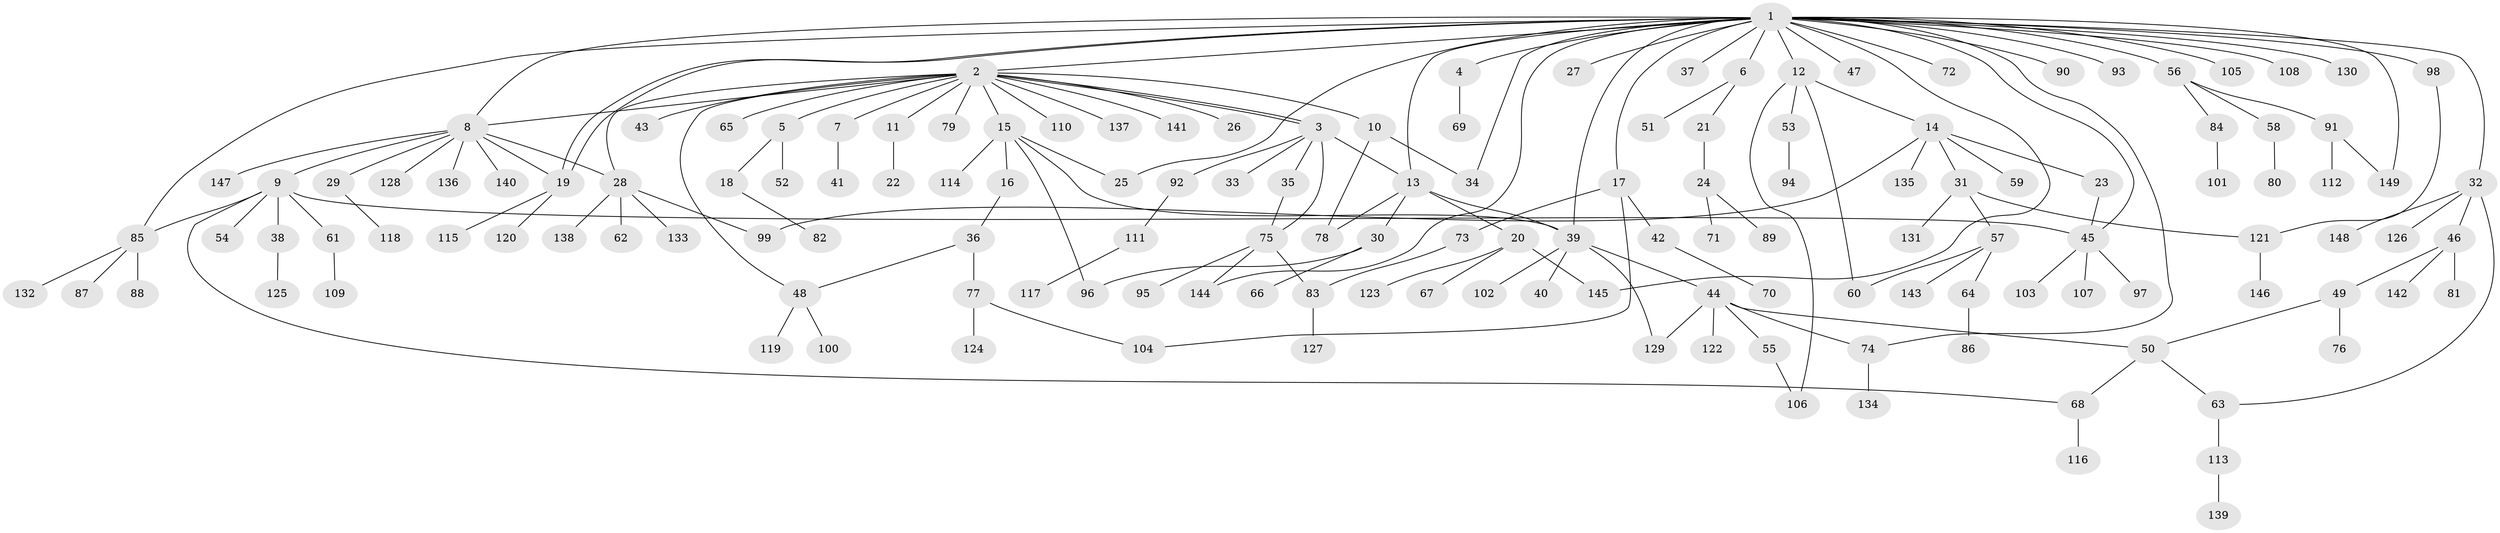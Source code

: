 // Generated by graph-tools (version 1.1) at 2025/35/03/09/25 02:35:30]
// undirected, 149 vertices, 179 edges
graph export_dot {
graph [start="1"]
  node [color=gray90,style=filled];
  1;
  2;
  3;
  4;
  5;
  6;
  7;
  8;
  9;
  10;
  11;
  12;
  13;
  14;
  15;
  16;
  17;
  18;
  19;
  20;
  21;
  22;
  23;
  24;
  25;
  26;
  27;
  28;
  29;
  30;
  31;
  32;
  33;
  34;
  35;
  36;
  37;
  38;
  39;
  40;
  41;
  42;
  43;
  44;
  45;
  46;
  47;
  48;
  49;
  50;
  51;
  52;
  53;
  54;
  55;
  56;
  57;
  58;
  59;
  60;
  61;
  62;
  63;
  64;
  65;
  66;
  67;
  68;
  69;
  70;
  71;
  72;
  73;
  74;
  75;
  76;
  77;
  78;
  79;
  80;
  81;
  82;
  83;
  84;
  85;
  86;
  87;
  88;
  89;
  90;
  91;
  92;
  93;
  94;
  95;
  96;
  97;
  98;
  99;
  100;
  101;
  102;
  103;
  104;
  105;
  106;
  107;
  108;
  109;
  110;
  111;
  112;
  113;
  114;
  115;
  116;
  117;
  118;
  119;
  120;
  121;
  122;
  123;
  124;
  125;
  126;
  127;
  128;
  129;
  130;
  131;
  132;
  133;
  134;
  135;
  136;
  137;
  138;
  139;
  140;
  141;
  142;
  143;
  144;
  145;
  146;
  147;
  148;
  149;
  1 -- 2;
  1 -- 4;
  1 -- 6;
  1 -- 8;
  1 -- 12;
  1 -- 13;
  1 -- 17;
  1 -- 19;
  1 -- 19;
  1 -- 25;
  1 -- 27;
  1 -- 32;
  1 -- 34;
  1 -- 37;
  1 -- 39;
  1 -- 45;
  1 -- 47;
  1 -- 56;
  1 -- 72;
  1 -- 74;
  1 -- 85;
  1 -- 90;
  1 -- 93;
  1 -- 98;
  1 -- 105;
  1 -- 108;
  1 -- 130;
  1 -- 144;
  1 -- 145;
  1 -- 149;
  2 -- 3;
  2 -- 3;
  2 -- 5;
  2 -- 7;
  2 -- 8;
  2 -- 10;
  2 -- 11;
  2 -- 15;
  2 -- 26;
  2 -- 28;
  2 -- 43;
  2 -- 48;
  2 -- 65;
  2 -- 79;
  2 -- 110;
  2 -- 137;
  2 -- 141;
  3 -- 13;
  3 -- 33;
  3 -- 35;
  3 -- 75;
  3 -- 92;
  4 -- 69;
  5 -- 18;
  5 -- 52;
  6 -- 21;
  6 -- 51;
  7 -- 41;
  8 -- 9;
  8 -- 19;
  8 -- 28;
  8 -- 29;
  8 -- 128;
  8 -- 136;
  8 -- 140;
  8 -- 147;
  9 -- 38;
  9 -- 45;
  9 -- 54;
  9 -- 61;
  9 -- 68;
  9 -- 85;
  10 -- 34;
  10 -- 78;
  11 -- 22;
  12 -- 14;
  12 -- 53;
  12 -- 60;
  12 -- 106;
  13 -- 20;
  13 -- 30;
  13 -- 39;
  13 -- 78;
  14 -- 23;
  14 -- 31;
  14 -- 59;
  14 -- 99;
  14 -- 135;
  15 -- 16;
  15 -- 25;
  15 -- 39;
  15 -- 96;
  15 -- 114;
  16 -- 36;
  17 -- 42;
  17 -- 73;
  17 -- 104;
  18 -- 82;
  19 -- 115;
  19 -- 120;
  20 -- 67;
  20 -- 123;
  20 -- 145;
  21 -- 24;
  23 -- 45;
  24 -- 71;
  24 -- 89;
  28 -- 62;
  28 -- 99;
  28 -- 133;
  28 -- 138;
  29 -- 118;
  30 -- 66;
  30 -- 96;
  31 -- 57;
  31 -- 121;
  31 -- 131;
  32 -- 46;
  32 -- 63;
  32 -- 126;
  32 -- 148;
  35 -- 75;
  36 -- 48;
  36 -- 77;
  38 -- 125;
  39 -- 40;
  39 -- 44;
  39 -- 102;
  39 -- 129;
  42 -- 70;
  44 -- 50;
  44 -- 55;
  44 -- 74;
  44 -- 122;
  44 -- 129;
  45 -- 97;
  45 -- 103;
  45 -- 107;
  46 -- 49;
  46 -- 81;
  46 -- 142;
  48 -- 100;
  48 -- 119;
  49 -- 50;
  49 -- 76;
  50 -- 63;
  50 -- 68;
  53 -- 94;
  55 -- 106;
  56 -- 58;
  56 -- 84;
  56 -- 91;
  57 -- 60;
  57 -- 64;
  57 -- 143;
  58 -- 80;
  61 -- 109;
  63 -- 113;
  64 -- 86;
  68 -- 116;
  73 -- 83;
  74 -- 134;
  75 -- 83;
  75 -- 95;
  75 -- 144;
  77 -- 104;
  77 -- 124;
  83 -- 127;
  84 -- 101;
  85 -- 87;
  85 -- 88;
  85 -- 132;
  91 -- 112;
  91 -- 149;
  92 -- 111;
  98 -- 121;
  111 -- 117;
  113 -- 139;
  121 -- 146;
}

